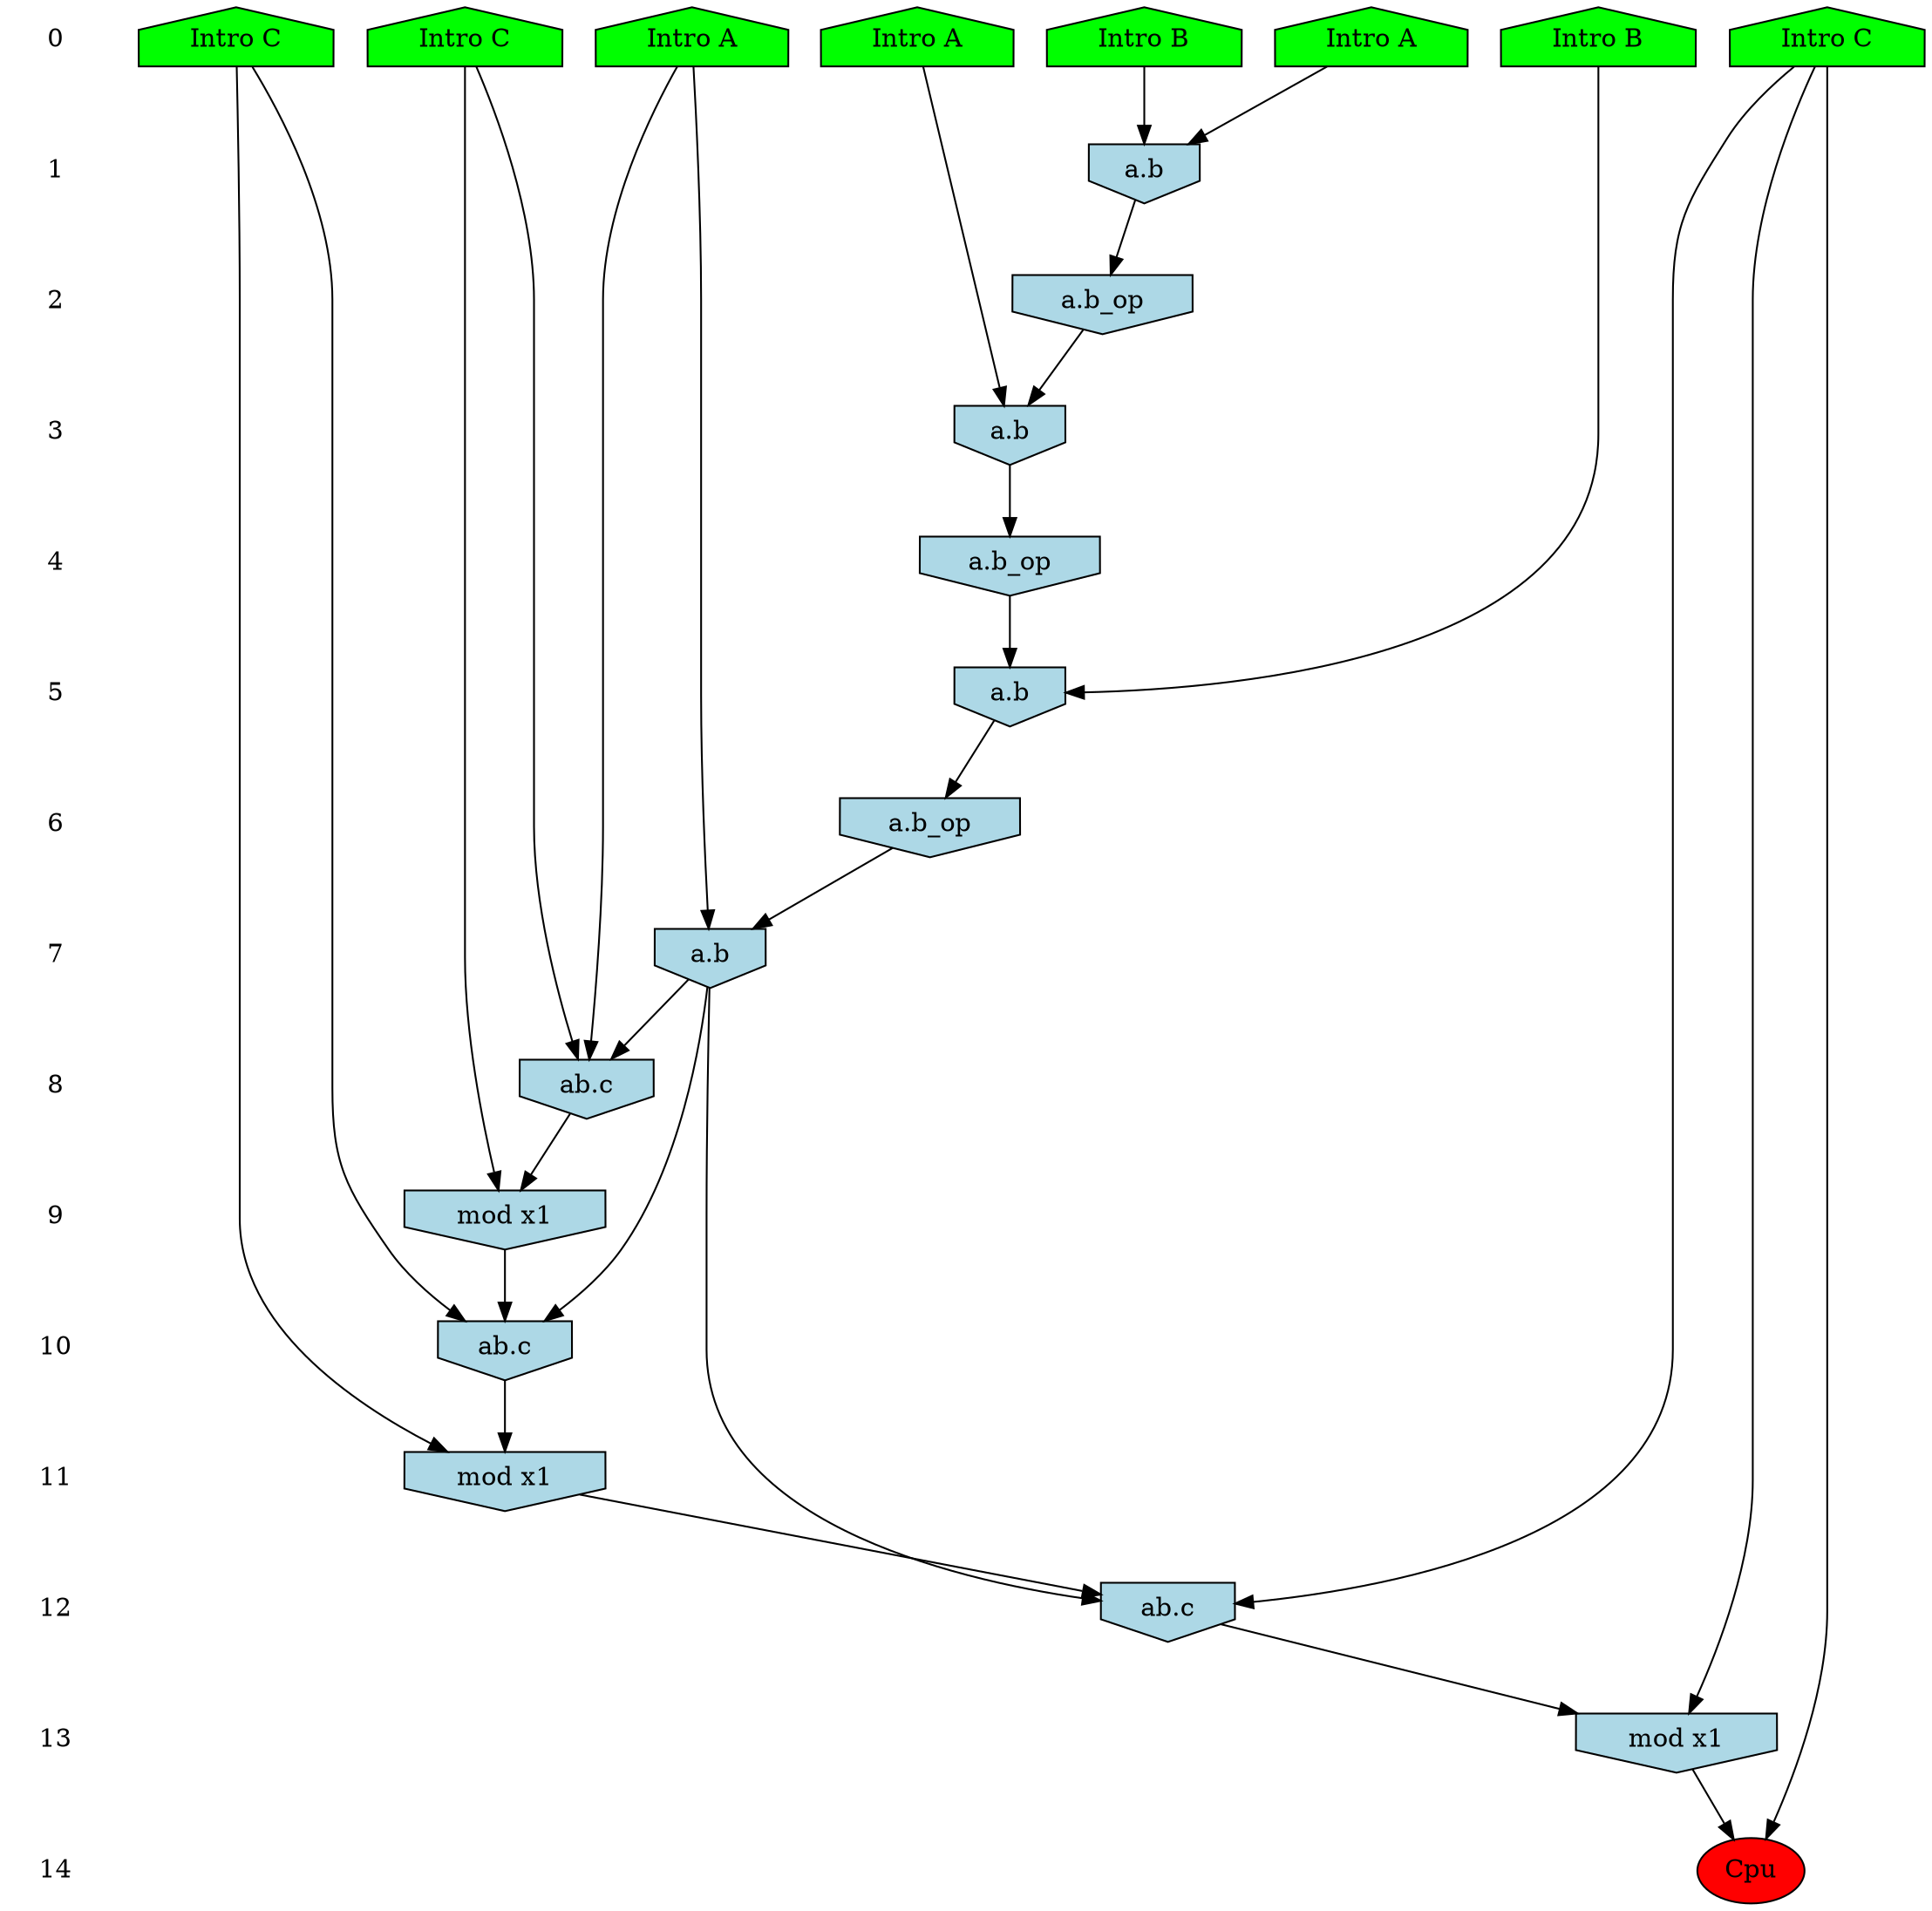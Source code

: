/* Compression of 1 causal flows obtained in average at 2.058333E+01 t.u */
/* Compressed causal flows were: [3832] */
digraph G{
 ranksep=.5 ; 
{ rank = same ; "0" [shape=plaintext] ; node_1 [label ="Intro A", shape=house, style=filled, fillcolor=green] ;
node_2 [label ="Intro B", shape=house, style=filled, fillcolor=green] ;
node_3 [label ="Intro A", shape=house, style=filled, fillcolor=green] ;
node_4 [label ="Intro B", shape=house, style=filled, fillcolor=green] ;
node_5 [label ="Intro A", shape=house, style=filled, fillcolor=green] ;
node_6 [label ="Intro C", shape=house, style=filled, fillcolor=green] ;
node_7 [label ="Intro C", shape=house, style=filled, fillcolor=green] ;
node_8 [label ="Intro C", shape=house, style=filled, fillcolor=green] ;
}
{ rank = same ; "1" [shape=plaintext] ; node_9 [label="a.b", shape=invhouse, style=filled, fillcolor = lightblue] ;
}
{ rank = same ; "2" [shape=plaintext] ; node_10 [label="a.b_op", shape=invhouse, style=filled, fillcolor = lightblue] ;
}
{ rank = same ; "3" [shape=plaintext] ; node_11 [label="a.b", shape=invhouse, style=filled, fillcolor = lightblue] ;
}
{ rank = same ; "4" [shape=plaintext] ; node_12 [label="a.b_op", shape=invhouse, style=filled, fillcolor = lightblue] ;
}
{ rank = same ; "5" [shape=plaintext] ; node_13 [label="a.b", shape=invhouse, style=filled, fillcolor = lightblue] ;
}
{ rank = same ; "6" [shape=plaintext] ; node_14 [label="a.b_op", shape=invhouse, style=filled, fillcolor = lightblue] ;
}
{ rank = same ; "7" [shape=plaintext] ; node_15 [label="a.b", shape=invhouse, style=filled, fillcolor = lightblue] ;
}
{ rank = same ; "8" [shape=plaintext] ; node_16 [label="ab.c", shape=invhouse, style=filled, fillcolor = lightblue] ;
}
{ rank = same ; "9" [shape=plaintext] ; node_17 [label="mod x1", shape=invhouse, style=filled, fillcolor = lightblue] ;
}
{ rank = same ; "10" [shape=plaintext] ; node_18 [label="ab.c", shape=invhouse, style=filled, fillcolor = lightblue] ;
}
{ rank = same ; "11" [shape=plaintext] ; node_19 [label="mod x1", shape=invhouse, style=filled, fillcolor = lightblue] ;
}
{ rank = same ; "12" [shape=plaintext] ; node_20 [label="ab.c", shape=invhouse, style=filled, fillcolor = lightblue] ;
}
{ rank = same ; "13" [shape=plaintext] ; node_21 [label="mod x1", shape=invhouse, style=filled, fillcolor = lightblue] ;
}
{ rank = same ; "14" [shape=plaintext] ; node_22 [label ="Cpu", style=filled, fillcolor=red] ;
}
"0" -> "1" [style="invis"]; 
"1" -> "2" [style="invis"]; 
"2" -> "3" [style="invis"]; 
"3" -> "4" [style="invis"]; 
"4" -> "5" [style="invis"]; 
"5" -> "6" [style="invis"]; 
"6" -> "7" [style="invis"]; 
"7" -> "8" [style="invis"]; 
"8" -> "9" [style="invis"]; 
"9" -> "10" [style="invis"]; 
"10" -> "11" [style="invis"]; 
"11" -> "12" [style="invis"]; 
"12" -> "13" [style="invis"]; 
"13" -> "14" [style="invis"]; 
node_2 -> node_9
node_3 -> node_9
node_9 -> node_10
node_1 -> node_11
node_10 -> node_11
node_11 -> node_12
node_4 -> node_13
node_12 -> node_13
node_13 -> node_14
node_5 -> node_15
node_14 -> node_15
node_5 -> node_16
node_6 -> node_16
node_15 -> node_16
node_6 -> node_17
node_16 -> node_17
node_7 -> node_18
node_15 -> node_18
node_17 -> node_18
node_7 -> node_19
node_18 -> node_19
node_8 -> node_20
node_15 -> node_20
node_19 -> node_20
node_8 -> node_21
node_20 -> node_21
node_8 -> node_22
node_21 -> node_22
}
/*
 Dot generation time: 0.000000
*/
